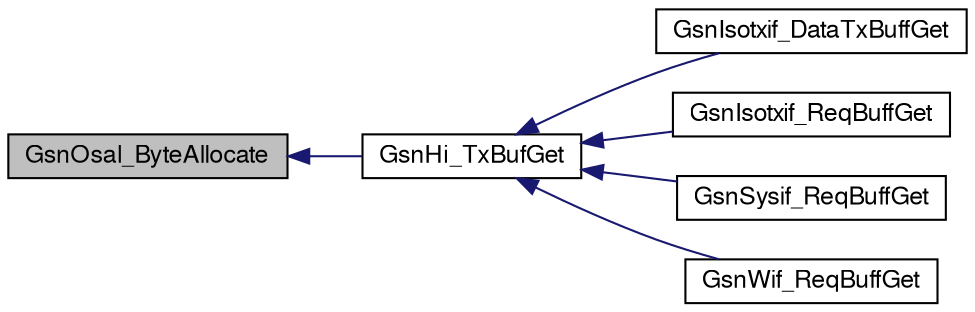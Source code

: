 digraph G
{
  edge [fontname="FreeSans",fontsize="12",labelfontname="FreeSans",labelfontsize="12"];
  node [fontname="FreeSans",fontsize="12",shape=record];
  rankdir=LR;
  Node1 [label="GsnOsal_ByteAllocate",height=0.2,width=0.4,color="black", fillcolor="grey75", style="filled" fontcolor="black"];
  Node1 -> Node2 [dir=back,color="midnightblue",fontsize="12",style="solid",fontname="FreeSans"];
  Node2 [label="GsnHi_TxBufGet",height=0.2,width=0.4,color="black", fillcolor="white", style="filled",URL="$a00522.html#ad2866488cc3982386eb5537d46581091"];
  Node2 -> Node3 [dir=back,color="midnightblue",fontsize="12",style="solid",fontname="FreeSans"];
  Node3 [label="GsnIsotxif_DataTxBuffGet",height=0.2,width=0.4,color="black", fillcolor="white", style="filled",URL="$a00538.html#af933ec0dba7fa993e8ebadd9f4f8a175"];
  Node2 -> Node4 [dir=back,color="midnightblue",fontsize="12",style="solid",fontname="FreeSans"];
  Node4 [label="GsnIsotxif_ReqBuffGet",height=0.2,width=0.4,color="black", fillcolor="white", style="filled",URL="$a00538.html#a8f5ca5a5f5fce715ab6d70a8cd50896c"];
  Node2 -> Node5 [dir=back,color="midnightblue",fontsize="12",style="solid",fontname="FreeSans"];
  Node5 [label="GsnSysif_ReqBuffGet",height=0.2,width=0.4,color="black", fillcolor="white", style="filled",URL="$a00618.html#a36cc1c60e30963385c20506a0cd73407"];
  Node2 -> Node6 [dir=back,color="midnightblue",fontsize="12",style="solid",fontname="FreeSans"];
  Node6 [label="GsnWif_ReqBuffGet",height=0.2,width=0.4,color="black", fillcolor="white", style="filled",URL="$a00627.html#a6671a7e2a8f70bf6a480f6ce80555289"];
}
